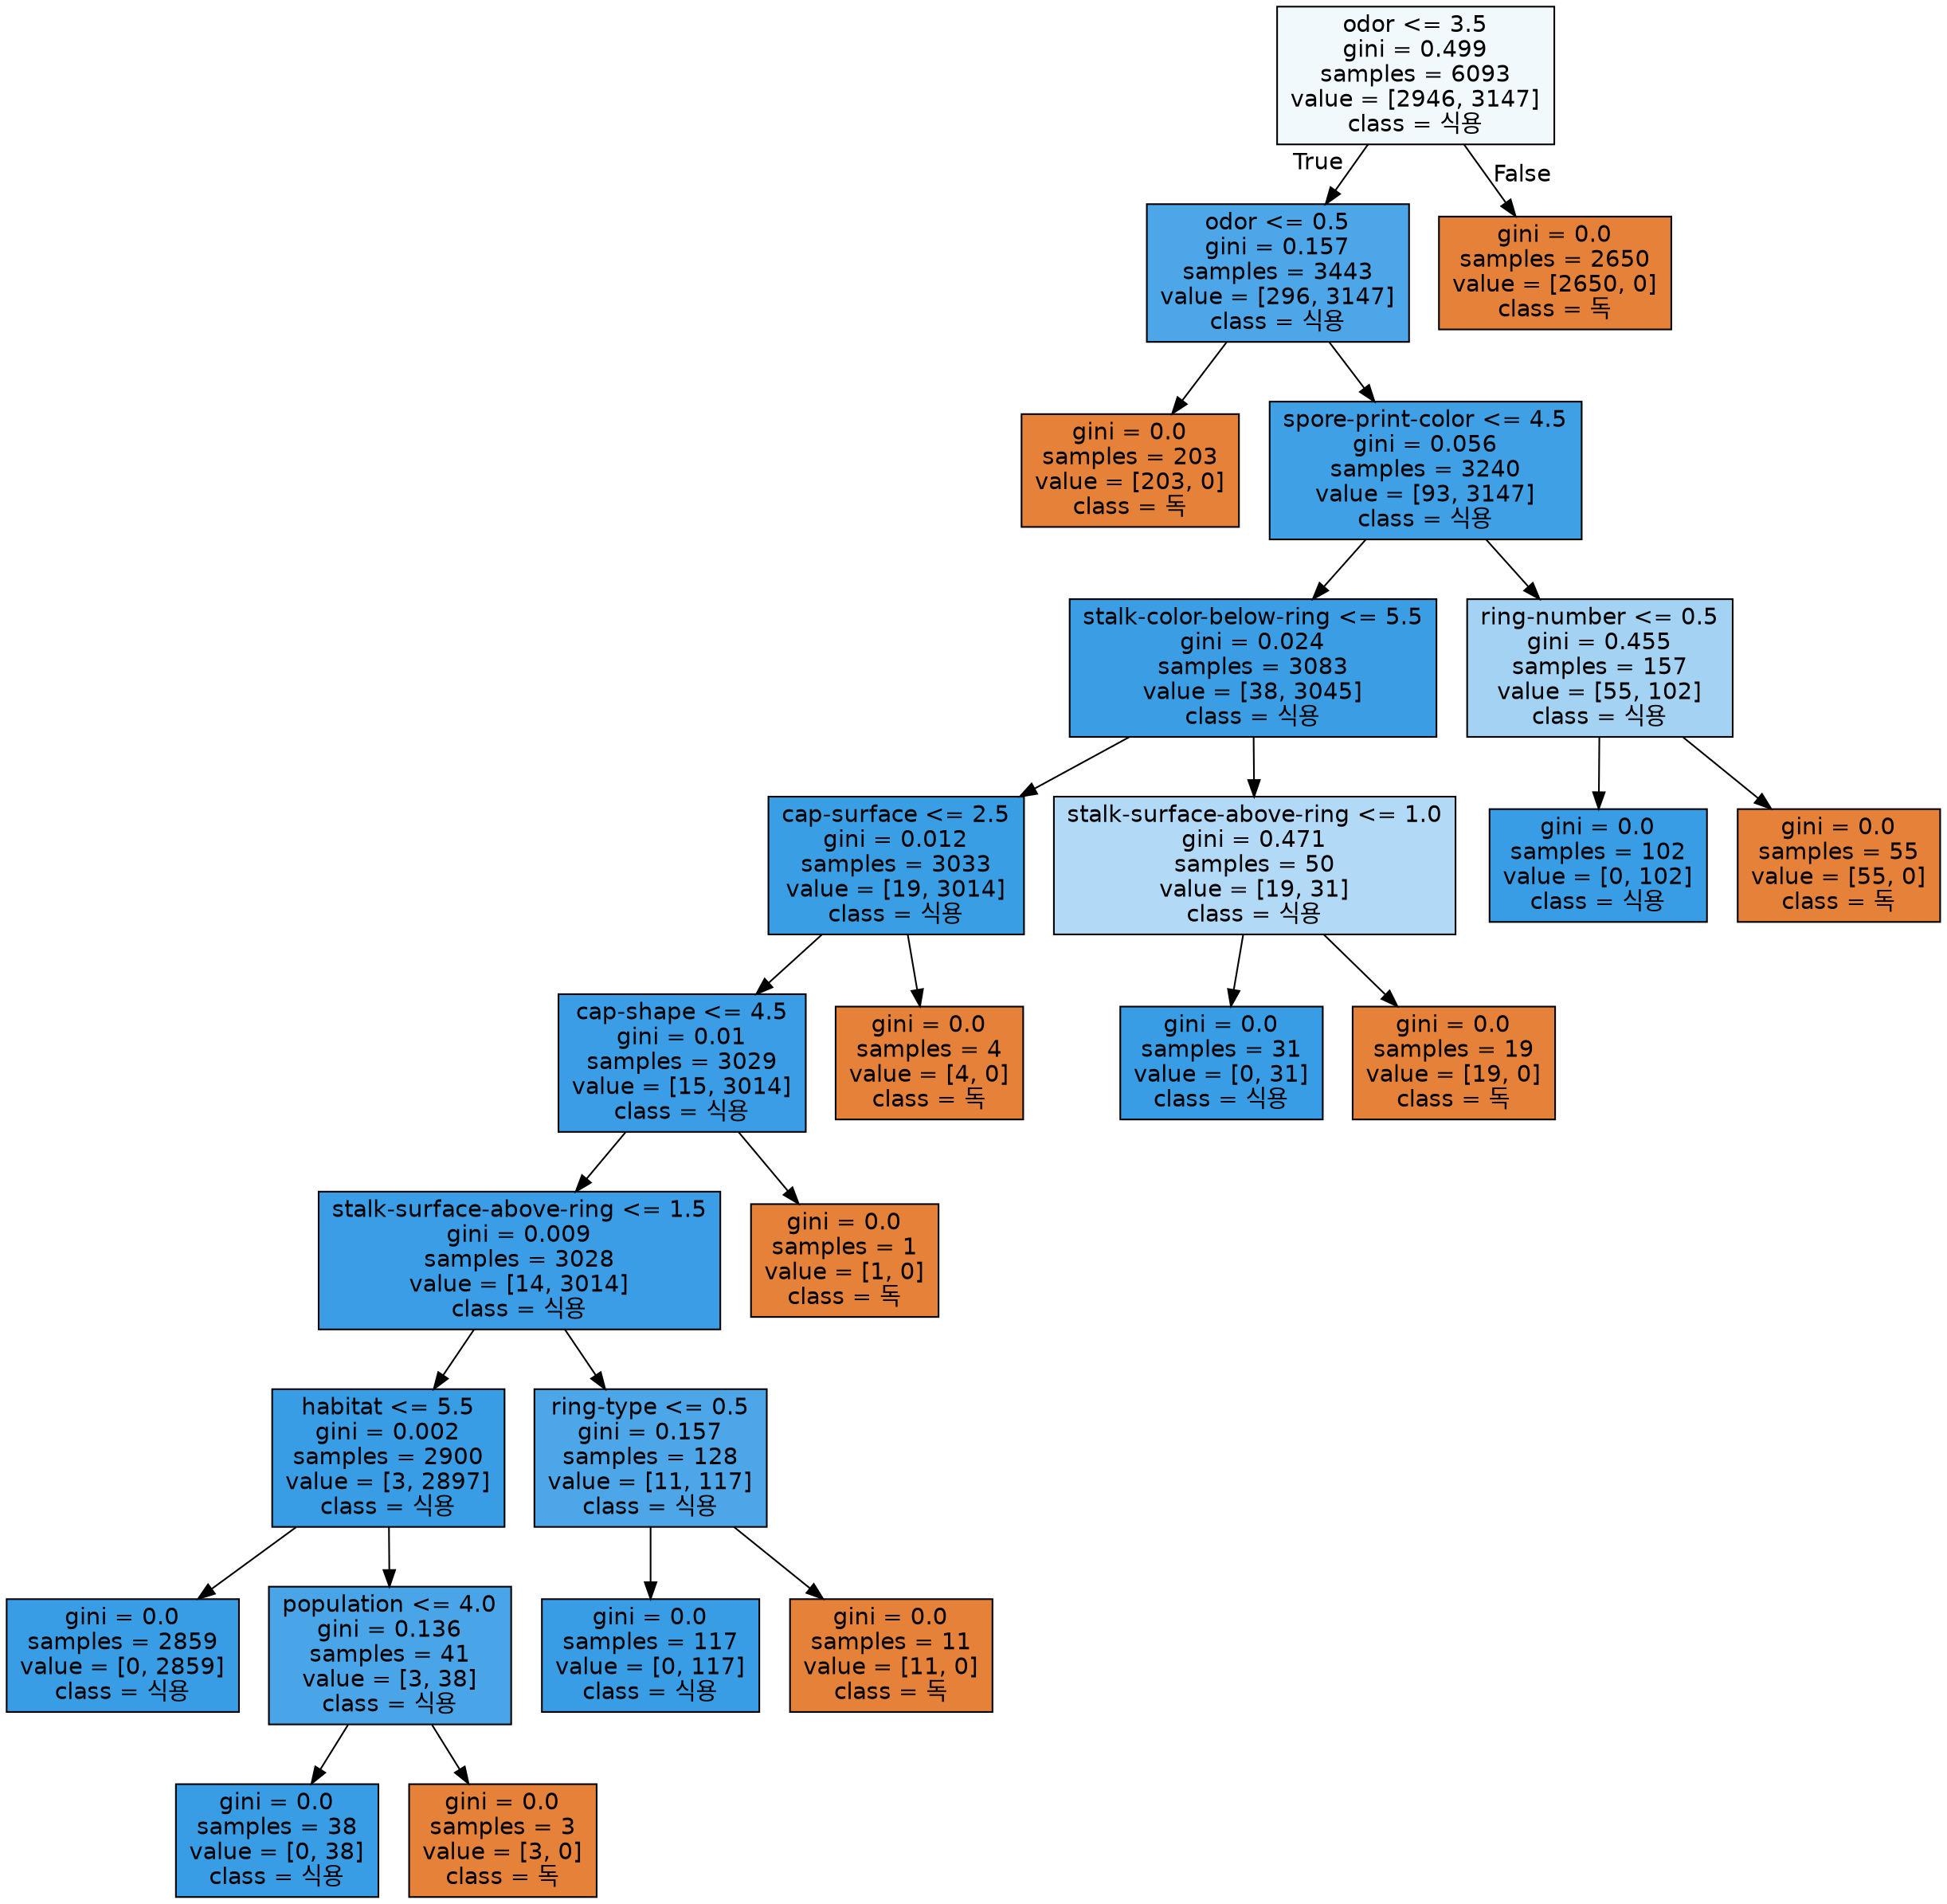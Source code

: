 digraph Tree {
node [shape=box, style="filled", color="black", fontname="helvetica"] ;
edge [fontname="helvetica"] ;
0 [label="odor <= 3.5\ngini = 0.499\nsamples = 6093\nvalue = [2946, 3147]\nclass = 식용", fillcolor="#f2f9fd"] ;
1 [label="odor <= 0.5\ngini = 0.157\nsamples = 3443\nvalue = [296, 3147]\nclass = 식용", fillcolor="#4ca6e7"] ;
0 -> 1 [labeldistance=2.5, labelangle=45, headlabel="True"] ;
2 [label="gini = 0.0\nsamples = 203\nvalue = [203, 0]\nclass = 독", fillcolor="#e58139"] ;
1 -> 2 ;
3 [label="spore-print-color <= 4.5\ngini = 0.056\nsamples = 3240\nvalue = [93, 3147]\nclass = 식용", fillcolor="#3fa0e6"] ;
1 -> 3 ;
4 [label="stalk-color-below-ring <= 5.5\ngini = 0.024\nsamples = 3083\nvalue = [38, 3045]\nclass = 식용", fillcolor="#3b9ee5"] ;
3 -> 4 ;
5 [label="cap-surface <= 2.5\ngini = 0.012\nsamples = 3033\nvalue = [19, 3014]\nclass = 식용", fillcolor="#3a9ee5"] ;
4 -> 5 ;
6 [label="cap-shape <= 4.5\ngini = 0.01\nsamples = 3029\nvalue = [15, 3014]\nclass = 식용", fillcolor="#3a9de5"] ;
5 -> 6 ;
7 [label="stalk-surface-above-ring <= 1.5\ngini = 0.009\nsamples = 3028\nvalue = [14, 3014]\nclass = 식용", fillcolor="#3a9de5"] ;
6 -> 7 ;
8 [label="habitat <= 5.5\ngini = 0.002\nsamples = 2900\nvalue = [3, 2897]\nclass = 식용", fillcolor="#399de5"] ;
7 -> 8 ;
9 [label="gini = 0.0\nsamples = 2859\nvalue = [0, 2859]\nclass = 식용", fillcolor="#399de5"] ;
8 -> 9 ;
10 [label="population <= 4.0\ngini = 0.136\nsamples = 41\nvalue = [3, 38]\nclass = 식용", fillcolor="#49a5e7"] ;
8 -> 10 ;
11 [label="gini = 0.0\nsamples = 38\nvalue = [0, 38]\nclass = 식용", fillcolor="#399de5"] ;
10 -> 11 ;
12 [label="gini = 0.0\nsamples = 3\nvalue = [3, 0]\nclass = 독", fillcolor="#e58139"] ;
10 -> 12 ;
13 [label="ring-type <= 0.5\ngini = 0.157\nsamples = 128\nvalue = [11, 117]\nclass = 식용", fillcolor="#4ca6e7"] ;
7 -> 13 ;
14 [label="gini = 0.0\nsamples = 117\nvalue = [0, 117]\nclass = 식용", fillcolor="#399de5"] ;
13 -> 14 ;
15 [label="gini = 0.0\nsamples = 11\nvalue = [11, 0]\nclass = 독", fillcolor="#e58139"] ;
13 -> 15 ;
16 [label="gini = 0.0\nsamples = 1\nvalue = [1, 0]\nclass = 독", fillcolor="#e58139"] ;
6 -> 16 ;
17 [label="gini = 0.0\nsamples = 4\nvalue = [4, 0]\nclass = 독", fillcolor="#e58139"] ;
5 -> 17 ;
18 [label="stalk-surface-above-ring <= 1.0\ngini = 0.471\nsamples = 50\nvalue = [19, 31]\nclass = 식용", fillcolor="#b2d9f5"] ;
4 -> 18 ;
19 [label="gini = 0.0\nsamples = 31\nvalue = [0, 31]\nclass = 식용", fillcolor="#399de5"] ;
18 -> 19 ;
20 [label="gini = 0.0\nsamples = 19\nvalue = [19, 0]\nclass = 독", fillcolor="#e58139"] ;
18 -> 20 ;
21 [label="ring-number <= 0.5\ngini = 0.455\nsamples = 157\nvalue = [55, 102]\nclass = 식용", fillcolor="#a4d2f3"] ;
3 -> 21 ;
22 [label="gini = 0.0\nsamples = 102\nvalue = [0, 102]\nclass = 식용", fillcolor="#399de5"] ;
21 -> 22 ;
23 [label="gini = 0.0\nsamples = 55\nvalue = [55, 0]\nclass = 독", fillcolor="#e58139"] ;
21 -> 23 ;
24 [label="gini = 0.0\nsamples = 2650\nvalue = [2650, 0]\nclass = 독", fillcolor="#e58139"] ;
0 -> 24 [labeldistance=2.5, labelangle=-45, headlabel="False"] ;
}